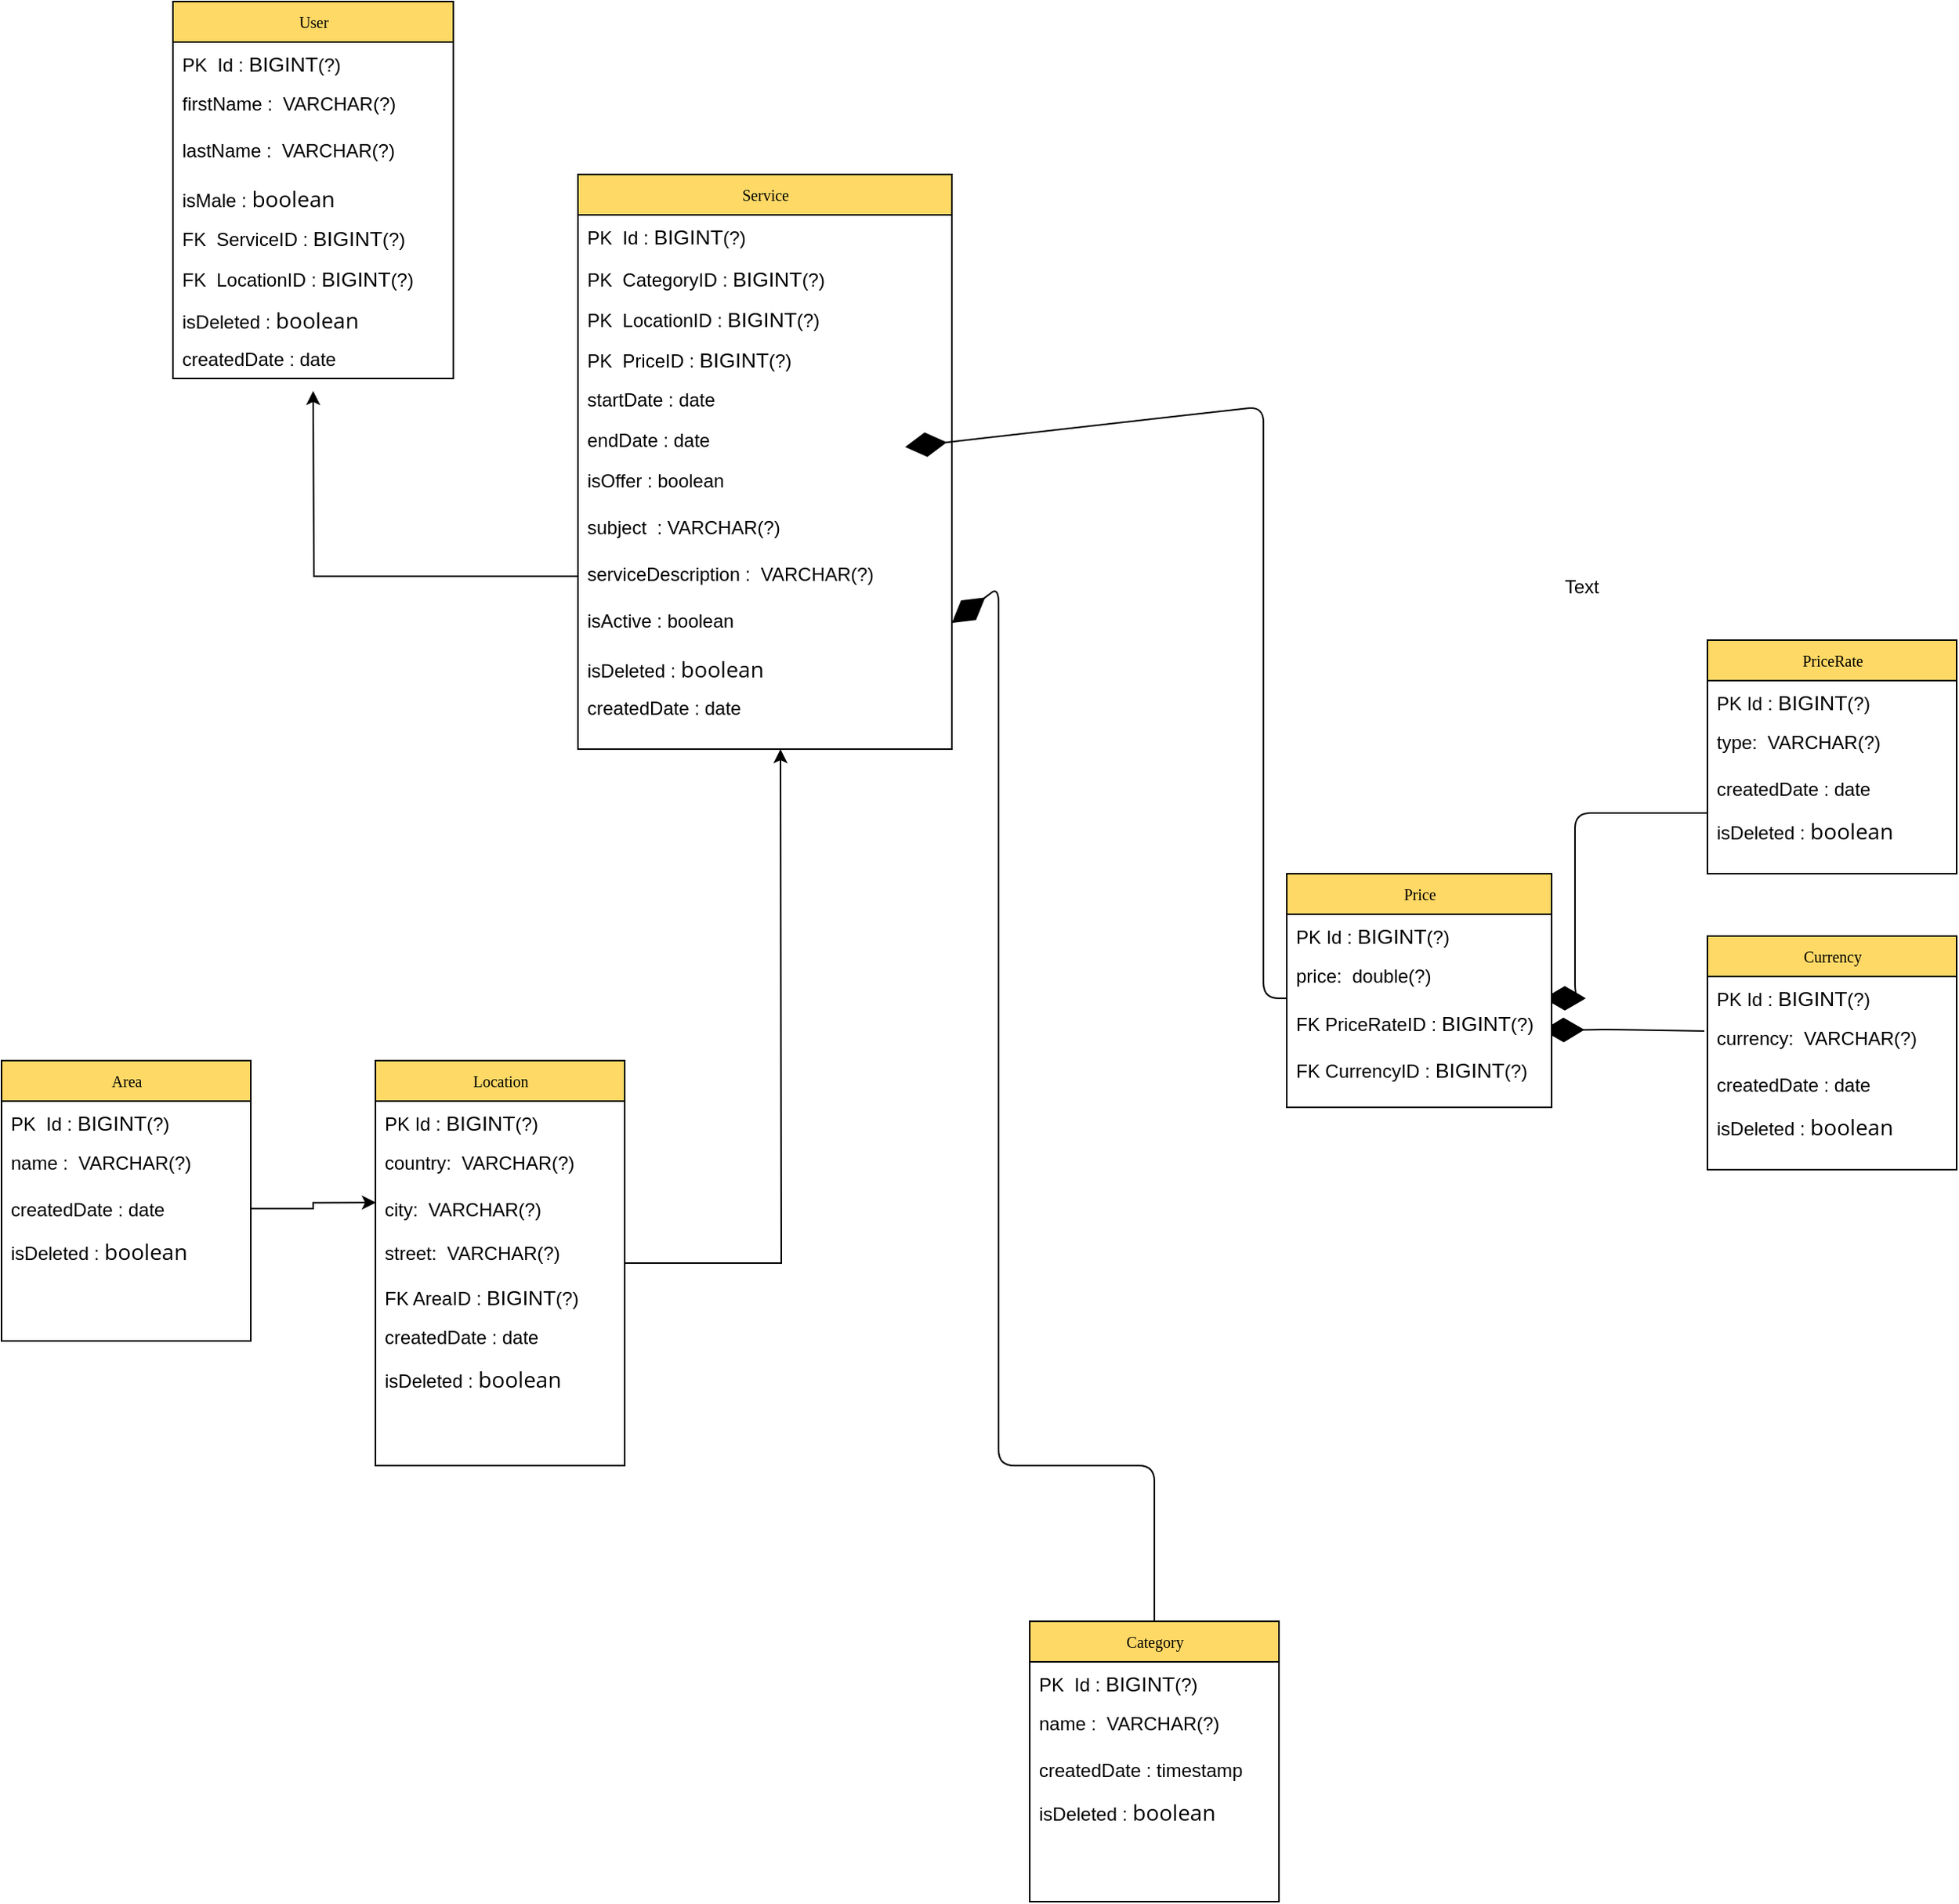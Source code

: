 <mxfile version="12.8.1" type="github">
  <diagram id="fjW9XBGuvEGNRJiDpevI" name="Page-1">
    <mxGraphModel dx="1923" dy="2013" grid="1" gridSize="10" guides="1" tooltips="1" connect="1" arrows="1" fold="1" page="1" pageScale="1" pageWidth="850" pageHeight="1100" math="0" shadow="0">
      <root>
        <mxCell id="0" />
        <mxCell id="1" parent="0" />
        <mxCell id="ZYrpAKafaMUzDecGM8QH-43" value="Category" style="swimlane;html=1;fontStyle=0;childLayout=stackLayout;horizontal=1;startSize=26;fillColor=#FFD966;horizontalStack=0;resizeParent=1;resizeLast=0;collapsible=1;marginBottom=0;swimlaneFillColor=#ffffff;rounded=0;shadow=0;comic=0;labelBackgroundColor=none;strokeWidth=1;fontFamily=Verdana;fontSize=10;align=center;" parent="1" vertex="1">
          <mxGeometry x="-170" y="500" width="160" height="180" as="geometry" />
        </mxCell>
        <mxCell id="4Ubxrk7s4MT3tRCv33ai-3" value="PK&amp;nbsp; Id :&amp;nbsp;&lt;span style=&quot;font-family: &amp;#34;arial&amp;#34; , &amp;#34;helvetica&amp;#34; , sans-serif ; font-size: 13.333px ; background-color: rgb(255 , 255 , 255)&quot;&gt;BIGINT&lt;/span&gt;(?)&lt;span style=&quot;font-family: &amp;#34;arial&amp;#34; , &amp;#34;helvetica&amp;#34; , sans-serif ; font-size: 13.333px ; background-color: rgb(255 , 255 , 255)&quot;&gt;&lt;br&gt;&amp;nbsp;&lt;/span&gt;" style="text;html=1;strokeColor=none;fillColor=none;align=left;verticalAlign=top;spacingLeft=4;spacingRight=4;whiteSpace=wrap;overflow=hidden;rotatable=0;points=[[0,0.5],[1,0.5]];portConstraint=eastwest;" vertex="1" parent="ZYrpAKafaMUzDecGM8QH-43">
          <mxGeometry y="26" width="160" height="26" as="geometry" />
        </mxCell>
        <mxCell id="ZYrpAKafaMUzDecGM8QH-44" value="name :&amp;nbsp; VARCHAR(?)" style="text;html=1;strokeColor=none;fillColor=none;align=left;verticalAlign=top;spacingLeft=4;spacingRight=4;whiteSpace=wrap;overflow=hidden;rotatable=0;points=[[0,0.5],[1,0.5]];portConstraint=eastwest;" parent="ZYrpAKafaMUzDecGM8QH-43" vertex="1">
          <mxGeometry y="52" width="160" height="30" as="geometry" />
        </mxCell>
        <mxCell id="4Ubxrk7s4MT3tRCv33ai-4" value="createdDate : timestamp" style="text;html=1;strokeColor=none;fillColor=none;align=left;verticalAlign=top;spacingLeft=4;spacingRight=4;whiteSpace=wrap;overflow=hidden;rotatable=0;points=[[0,0.5],[1,0.5]];portConstraint=eastwest;" vertex="1" parent="ZYrpAKafaMUzDecGM8QH-43">
          <mxGeometry y="82" width="160" height="26" as="geometry" />
        </mxCell>
        <mxCell id="4Ubxrk7s4MT3tRCv33ai-5" value="isDeleted :&amp;nbsp;&lt;span style=&quot;font-family: &amp;#34;open sans&amp;#34; , &amp;#34;arial&amp;#34; , sans-serif ; font-size: 14px&quot;&gt;boolean&lt;/span&gt;" style="text;html=1;strokeColor=none;fillColor=none;align=left;verticalAlign=top;spacingLeft=4;spacingRight=4;whiteSpace=wrap;overflow=hidden;rotatable=0;points=[[0,0.5],[1,0.5]];portConstraint=eastwest;" vertex="1" parent="ZYrpAKafaMUzDecGM8QH-43">
          <mxGeometry y="108" width="160" height="26" as="geometry" />
        </mxCell>
        <mxCell id="ZYrpAKafaMUzDecGM8QH-45" value="Service" style="swimlane;html=1;fontStyle=0;childLayout=stackLayout;horizontal=1;startSize=26;fillColor=#FFD966;horizontalStack=0;resizeParent=1;resizeLast=0;collapsible=1;marginBottom=0;swimlaneFillColor=#ffffff;rounded=0;shadow=0;comic=0;labelBackgroundColor=none;strokeWidth=1;fontFamily=Verdana;fontSize=10;align=center;" parent="1" vertex="1">
          <mxGeometry x="-460" y="-429" width="240" height="369" as="geometry" />
        </mxCell>
        <mxCell id="4Ubxrk7s4MT3tRCv33ai-59" value="PK&amp;nbsp; Id :&amp;nbsp;&lt;span style=&quot;font-family: &amp;#34;arial&amp;#34; , &amp;#34;helvetica&amp;#34; , sans-serif ; font-size: 13.333px ; background-color: rgb(255 , 255 , 255)&quot;&gt;BIGINT&lt;/span&gt;(?)&lt;span style=&quot;font-family: &amp;#34;arial&amp;#34; , &amp;#34;helvetica&amp;#34; , sans-serif ; font-size: 13.333px ; background-color: rgb(255 , 255 , 255)&quot;&gt;&lt;br&gt;&amp;nbsp;&lt;/span&gt;" style="text;html=1;strokeColor=none;fillColor=none;align=left;verticalAlign=top;spacingLeft=4;spacingRight=4;whiteSpace=wrap;overflow=hidden;rotatable=0;points=[[0,0.5],[1,0.5]];portConstraint=eastwest;" vertex="1" parent="ZYrpAKafaMUzDecGM8QH-45">
          <mxGeometry y="26" width="240" height="27" as="geometry" />
        </mxCell>
        <mxCell id="ZYrpAKafaMUzDecGM8QH-46" value="PK&amp;nbsp; CategoryID :&amp;nbsp;&lt;span style=&quot;font-family: &amp;#34;arial&amp;#34; , &amp;#34;helvetica&amp;#34; , sans-serif ; font-size: 13.333px ; background-color: rgb(255 , 255 , 255)&quot;&gt;BIGINT&lt;/span&gt;(?)&lt;span style=&quot;font-family: &amp;#34;arial&amp;#34; , &amp;#34;helvetica&amp;#34; , sans-serif ; font-size: 13.333px ; background-color: rgb(255 , 255 , 255)&quot;&gt;&lt;br&gt;&amp;nbsp;&lt;/span&gt;" style="text;html=1;strokeColor=none;fillColor=none;align=left;verticalAlign=top;spacingLeft=4;spacingRight=4;whiteSpace=wrap;overflow=hidden;rotatable=0;points=[[0,0.5],[1,0.5]];portConstraint=eastwest;" parent="ZYrpAKafaMUzDecGM8QH-45" vertex="1">
          <mxGeometry y="53" width="240" height="26" as="geometry" />
        </mxCell>
        <mxCell id="4Ubxrk7s4MT3tRCv33ai-65" value="PK&amp;nbsp; LocationID :&amp;nbsp;&lt;span style=&quot;font-family: &amp;#34;arial&amp;#34; , &amp;#34;helvetica&amp;#34; , sans-serif ; font-size: 13.333px ; background-color: rgb(255 , 255 , 255)&quot;&gt;BIGINT&lt;/span&gt;(?)&lt;span style=&quot;font-family: &amp;#34;arial&amp;#34; , &amp;#34;helvetica&amp;#34; , sans-serif ; font-size: 13.333px ; background-color: rgb(255 , 255 , 255)&quot;&gt;&lt;br&gt;&amp;nbsp;&lt;/span&gt;" style="text;html=1;strokeColor=none;fillColor=none;align=left;verticalAlign=top;spacingLeft=4;spacingRight=4;whiteSpace=wrap;overflow=hidden;rotatable=0;points=[[0,0.5],[1,0.5]];portConstraint=eastwest;" vertex="1" parent="ZYrpAKafaMUzDecGM8QH-45">
          <mxGeometry y="79" width="240" height="26" as="geometry" />
        </mxCell>
        <mxCell id="4Ubxrk7s4MT3tRCv33ai-66" value="PK&amp;nbsp; PriceID :&amp;nbsp;&lt;span style=&quot;font-family: &amp;#34;arial&amp;#34; , &amp;#34;helvetica&amp;#34; , sans-serif ; font-size: 13.333px ; background-color: rgb(255 , 255 , 255)&quot;&gt;BIGINT&lt;/span&gt;(?)&lt;span style=&quot;font-family: &amp;#34;arial&amp;#34; , &amp;#34;helvetica&amp;#34; , sans-serif ; font-size: 13.333px ; background-color: rgb(255 , 255 , 255)&quot;&gt;&lt;br&gt;&amp;nbsp;&lt;/span&gt;" style="text;html=1;strokeColor=none;fillColor=none;align=left;verticalAlign=top;spacingLeft=4;spacingRight=4;whiteSpace=wrap;overflow=hidden;rotatable=0;points=[[0,0.5],[1,0.5]];portConstraint=eastwest;" vertex="1" parent="ZYrpAKafaMUzDecGM8QH-45">
          <mxGeometry y="105" width="240" height="26" as="geometry" />
        </mxCell>
        <mxCell id="ZYrpAKafaMUzDecGM8QH-49" value="startDate : date" style="text;html=1;strokeColor=none;fillColor=none;align=left;verticalAlign=top;spacingLeft=4;spacingRight=4;whiteSpace=wrap;overflow=hidden;rotatable=0;points=[[0,0.5],[1,0.5]];portConstraint=eastwest;" parent="ZYrpAKafaMUzDecGM8QH-45" vertex="1">
          <mxGeometry y="131" width="240" height="26" as="geometry" />
        </mxCell>
        <mxCell id="4Ubxrk7s4MT3tRCv33ai-63" value="endDate : date" style="text;html=1;strokeColor=none;fillColor=none;align=left;verticalAlign=top;spacingLeft=4;spacingRight=4;whiteSpace=wrap;overflow=hidden;rotatable=0;points=[[0,0.5],[1,0.5]];portConstraint=eastwest;" vertex="1" parent="ZYrpAKafaMUzDecGM8QH-45">
          <mxGeometry y="157" width="240" height="26" as="geometry" />
        </mxCell>
        <mxCell id="ZYrpAKafaMUzDecGM8QH-51" value="isOffer : boolean" style="text;html=1;strokeColor=none;fillColor=none;align=left;verticalAlign=top;spacingLeft=4;spacingRight=4;whiteSpace=wrap;overflow=hidden;rotatable=0;points=[[0,0.5],[1,0.5]];portConstraint=eastwest;" parent="ZYrpAKafaMUzDecGM8QH-45" vertex="1">
          <mxGeometry y="183" width="240" height="30" as="geometry" />
        </mxCell>
        <mxCell id="ZYrpAKafaMUzDecGM8QH-52" value="subject&amp;nbsp; : VARCHAR(?)" style="text;html=1;strokeColor=none;fillColor=none;align=left;verticalAlign=top;spacingLeft=4;spacingRight=4;whiteSpace=wrap;overflow=hidden;rotatable=0;points=[[0,0.5],[1,0.5]];portConstraint=eastwest;" parent="ZYrpAKafaMUzDecGM8QH-45" vertex="1">
          <mxGeometry y="213" width="240" height="30" as="geometry" />
        </mxCell>
        <mxCell id="ZYrpAKafaMUzDecGM8QH-53" value="serviceDescription :&amp;nbsp; VARCHAR(?)" style="text;html=1;strokeColor=none;fillColor=none;align=left;verticalAlign=top;spacingLeft=4;spacingRight=4;whiteSpace=wrap;overflow=hidden;rotatable=0;points=[[0,0.5],[1,0.5]];portConstraint=eastwest;" parent="ZYrpAKafaMUzDecGM8QH-45" vertex="1">
          <mxGeometry y="243" width="240" height="30" as="geometry" />
        </mxCell>
        <mxCell id="ZYrpAKafaMUzDecGM8QH-54" value="isActive : boolean" style="text;html=1;strokeColor=none;fillColor=none;align=left;verticalAlign=top;spacingLeft=4;spacingRight=4;whiteSpace=wrap;overflow=hidden;rotatable=0;points=[[0,0.5],[1,0.5]];portConstraint=eastwest;" parent="ZYrpAKafaMUzDecGM8QH-45" vertex="1">
          <mxGeometry y="273" width="240" height="30" as="geometry" />
        </mxCell>
        <mxCell id="4Ubxrk7s4MT3tRCv33ai-61" value="isDeleted :&amp;nbsp;&lt;span style=&quot;font-family: &amp;#34;open sans&amp;#34; , &amp;#34;arial&amp;#34; , sans-serif ; font-size: 14px&quot;&gt;boolean&lt;/span&gt;" style="text;html=1;strokeColor=none;fillColor=none;align=left;verticalAlign=top;spacingLeft=4;spacingRight=4;whiteSpace=wrap;overflow=hidden;rotatable=0;points=[[0,0.5],[1,0.5]];portConstraint=eastwest;" vertex="1" parent="ZYrpAKafaMUzDecGM8QH-45">
          <mxGeometry y="303" width="240" height="26" as="geometry" />
        </mxCell>
        <mxCell id="4Ubxrk7s4MT3tRCv33ai-60" value="createdDate : date" style="text;html=1;strokeColor=none;fillColor=none;align=left;verticalAlign=top;spacingLeft=4;spacingRight=4;whiteSpace=wrap;overflow=hidden;rotatable=0;points=[[0,0.5],[1,0.5]];portConstraint=eastwest;" vertex="1" parent="ZYrpAKafaMUzDecGM8QH-45">
          <mxGeometry y="329" width="240" height="26" as="geometry" />
        </mxCell>
        <mxCell id="ZYrpAKafaMUzDecGM8QH-66" value="" style="endArrow=diamondThin;endFill=1;endSize=24;html=1;exitX=0;exitY=0.5;exitDx=0;exitDy=0;entryX=1;entryY=0.5;entryDx=0;entryDy=0;" parent="1" edge="1">
          <mxGeometry width="160" relative="1" as="geometry">
            <mxPoint y="100.0" as="sourcePoint" />
            <mxPoint x="-250" y="-254" as="targetPoint" />
            <Array as="points">
              <mxPoint x="-20" y="100" />
              <mxPoint x="-20" y="-280" />
            </Array>
          </mxGeometry>
        </mxCell>
        <mxCell id="ZYrpAKafaMUzDecGM8QH-68" value="" style="endArrow=diamondThin;endFill=1;endSize=24;html=1;exitX=0.5;exitY=0;exitDx=0;exitDy=0;entryX=1;entryY=0.5;entryDx=0;entryDy=0;" parent="1" source="ZYrpAKafaMUzDecGM8QH-43" target="ZYrpAKafaMUzDecGM8QH-54" edge="1">
          <mxGeometry width="160" relative="1" as="geometry">
            <mxPoint x="-370" y="110" as="sourcePoint" />
            <mxPoint x="-260" y="220" as="targetPoint" />
            <Array as="points">
              <mxPoint x="-90" y="400" />
              <mxPoint x="-190" y="400" />
              <mxPoint x="-190" y="265" />
              <mxPoint x="-190" y="-164" />
            </Array>
          </mxGeometry>
        </mxCell>
        <mxCell id="ZYrpAKafaMUzDecGM8QH-70" value="" style="endArrow=diamondThin;endFill=1;endSize=24;html=1;exitX=0;exitY=0.5;exitDx=0;exitDy=0;entryX=1;entryY=0.5;entryDx=0;entryDy=0;" parent="1" edge="1">
          <mxGeometry width="160" relative="1" as="geometry">
            <mxPoint x="265" y="-19" as="sourcePoint" />
            <mxPoint x="160" y="100.0" as="targetPoint" />
            <Array as="points">
              <mxPoint x="180" y="-19" />
              <mxPoint x="180" y="100" />
            </Array>
          </mxGeometry>
        </mxCell>
        <mxCell id="ZYrpAKafaMUzDecGM8QH-71" value="" style="endArrow=diamondThin;endFill=1;endSize=24;html=1;entryX=0.995;entryY=0.614;entryDx=0;entryDy=0;entryPerimeter=0;" parent="1" edge="1">
          <mxGeometry width="160" relative="1" as="geometry">
            <mxPoint x="263" y="121" as="sourcePoint" />
            <mxPoint x="159.2" y="120.52" as="targetPoint" />
            <Array as="points">
              <mxPoint x="200" y="120" />
            </Array>
          </mxGeometry>
        </mxCell>
        <mxCell id="4Ubxrk7s4MT3tRCv33ai-6" value="Area" style="swimlane;html=1;fontStyle=0;childLayout=stackLayout;horizontal=1;startSize=26;fillColor=#FFD966;horizontalStack=0;resizeParent=1;resizeLast=0;collapsible=1;marginBottom=0;swimlaneFillColor=#ffffff;rounded=0;shadow=0;comic=0;labelBackgroundColor=none;strokeWidth=1;fontFamily=Verdana;fontSize=10;align=center;" vertex="1" parent="1">
          <mxGeometry x="-830" y="140" width="160" height="180" as="geometry" />
        </mxCell>
        <mxCell id="4Ubxrk7s4MT3tRCv33ai-8" value="PK&amp;nbsp; Id :&amp;nbsp;&lt;span style=&quot;font-family: &amp;#34;arial&amp;#34; , &amp;#34;helvetica&amp;#34; , sans-serif ; font-size: 13.333px ; background-color: rgb(255 , 255 , 255)&quot;&gt;BIGINT&lt;/span&gt;(?)&lt;span style=&quot;font-family: &amp;#34;arial&amp;#34; , &amp;#34;helvetica&amp;#34; , sans-serif ; font-size: 13.333px ; background-color: rgb(255 , 255 , 255)&quot;&gt;&lt;br&gt;&amp;nbsp;&lt;/span&gt;" style="text;html=1;strokeColor=none;fillColor=none;align=left;verticalAlign=top;spacingLeft=4;spacingRight=4;whiteSpace=wrap;overflow=hidden;rotatable=0;points=[[0,0.5],[1,0.5]];portConstraint=eastwest;" vertex="1" parent="4Ubxrk7s4MT3tRCv33ai-6">
          <mxGeometry y="26" width="160" height="26" as="geometry" />
        </mxCell>
        <mxCell id="4Ubxrk7s4MT3tRCv33ai-7" value="name :&amp;nbsp; VARCHAR(?)" style="text;html=1;strokeColor=none;fillColor=none;align=left;verticalAlign=top;spacingLeft=4;spacingRight=4;whiteSpace=wrap;overflow=hidden;rotatable=0;points=[[0,0.5],[1,0.5]];portConstraint=eastwest;" vertex="1" parent="4Ubxrk7s4MT3tRCv33ai-6">
          <mxGeometry y="52" width="160" height="30" as="geometry" />
        </mxCell>
        <mxCell id="4Ubxrk7s4MT3tRCv33ai-9" value="createdDate : date" style="text;html=1;strokeColor=none;fillColor=none;align=left;verticalAlign=top;spacingLeft=4;spacingRight=4;whiteSpace=wrap;overflow=hidden;rotatable=0;points=[[0,0.5],[1,0.5]];portConstraint=eastwest;" vertex="1" parent="4Ubxrk7s4MT3tRCv33ai-6">
          <mxGeometry y="82" width="160" height="26" as="geometry" />
        </mxCell>
        <mxCell id="4Ubxrk7s4MT3tRCv33ai-10" value="isDeleted :&amp;nbsp;&lt;span style=&quot;font-family: &amp;#34;open sans&amp;#34; , &amp;#34;arial&amp;#34; , sans-serif ; font-size: 14px&quot;&gt;boolean&lt;/span&gt;" style="text;html=1;strokeColor=none;fillColor=none;align=left;verticalAlign=top;spacingLeft=4;spacingRight=4;whiteSpace=wrap;overflow=hidden;rotatable=0;points=[[0,0.5],[1,0.5]];portConstraint=eastwest;" vertex="1" parent="4Ubxrk7s4MT3tRCv33ai-6">
          <mxGeometry y="108" width="160" height="26" as="geometry" />
        </mxCell>
        <mxCell id="4Ubxrk7s4MT3tRCv33ai-11" value="User" style="swimlane;html=1;fontStyle=0;childLayout=stackLayout;horizontal=1;startSize=26;fillColor=#FFD966;horizontalStack=0;resizeParent=1;resizeLast=0;collapsible=1;marginBottom=0;swimlaneFillColor=#ffffff;rounded=0;shadow=0;comic=0;labelBackgroundColor=none;strokeWidth=1;fontFamily=Verdana;fontSize=10;align=center;" vertex="1" parent="1">
          <mxGeometry x="-720" y="-540" width="180" height="242" as="geometry" />
        </mxCell>
        <mxCell id="4Ubxrk7s4MT3tRCv33ai-13" value="PK&amp;nbsp; Id :&amp;nbsp;&lt;span style=&quot;font-family: &amp;#34;arial&amp;#34; , &amp;#34;helvetica&amp;#34; , sans-serif ; font-size: 13.333px ; background-color: rgb(255 , 255 , 255)&quot;&gt;BIGINT&lt;/span&gt;(?)&lt;span style=&quot;font-family: &amp;#34;arial&amp;#34; , &amp;#34;helvetica&amp;#34; , sans-serif ; font-size: 13.333px ; background-color: rgb(255 , 255 , 255)&quot;&gt;&lt;br&gt;&amp;nbsp;&lt;/span&gt;" style="text;html=1;strokeColor=none;fillColor=none;align=left;verticalAlign=top;spacingLeft=4;spacingRight=4;whiteSpace=wrap;overflow=hidden;rotatable=0;points=[[0,0.5],[1,0.5]];portConstraint=eastwest;" vertex="1" parent="4Ubxrk7s4MT3tRCv33ai-11">
          <mxGeometry y="26" width="180" height="26" as="geometry" />
        </mxCell>
        <mxCell id="4Ubxrk7s4MT3tRCv33ai-12" value="firstName :&amp;nbsp; VARCHAR(?)" style="text;html=1;strokeColor=none;fillColor=none;align=left;verticalAlign=top;spacingLeft=4;spacingRight=4;whiteSpace=wrap;overflow=hidden;rotatable=0;points=[[0,0.5],[1,0.5]];portConstraint=eastwest;" vertex="1" parent="4Ubxrk7s4MT3tRCv33ai-11">
          <mxGeometry y="52" width="180" height="30" as="geometry" />
        </mxCell>
        <mxCell id="4Ubxrk7s4MT3tRCv33ai-18" value="lastName :&amp;nbsp; VARCHAR(?)" style="text;html=1;strokeColor=none;fillColor=none;align=left;verticalAlign=top;spacingLeft=4;spacingRight=4;whiteSpace=wrap;overflow=hidden;rotatable=0;points=[[0,0.5],[1,0.5]];portConstraint=eastwest;" vertex="1" parent="4Ubxrk7s4MT3tRCv33ai-11">
          <mxGeometry y="82" width="180" height="30" as="geometry" />
        </mxCell>
        <mxCell id="4Ubxrk7s4MT3tRCv33ai-15" value="isMale :&amp;nbsp;&lt;span style=&quot;font-family: &amp;#34;open sans&amp;#34; , &amp;#34;arial&amp;#34; , sans-serif ; font-size: 14px&quot;&gt;boolean&lt;/span&gt;" style="text;html=1;strokeColor=none;fillColor=none;align=left;verticalAlign=top;spacingLeft=4;spacingRight=4;whiteSpace=wrap;overflow=hidden;rotatable=0;points=[[0,0.5],[1,0.5]];portConstraint=eastwest;" vertex="1" parent="4Ubxrk7s4MT3tRCv33ai-11">
          <mxGeometry y="112" width="180" height="26" as="geometry" />
        </mxCell>
        <mxCell id="4Ubxrk7s4MT3tRCv33ai-56" value="FK&amp;nbsp; ServiceID :&amp;nbsp;&lt;span style=&quot;font-family: &amp;#34;arial&amp;#34; , &amp;#34;helvetica&amp;#34; , sans-serif ; font-size: 13.333px ; background-color: rgb(255 , 255 , 255)&quot;&gt;BIGINT&lt;/span&gt;(?)&lt;span style=&quot;font-family: &amp;#34;arial&amp;#34; , &amp;#34;helvetica&amp;#34; , sans-serif ; font-size: 13.333px ; background-color: rgb(255 , 255 , 255)&quot;&gt;&lt;br&gt;&amp;nbsp;&lt;/span&gt;" style="text;html=1;strokeColor=none;fillColor=none;align=left;verticalAlign=top;spacingLeft=4;spacingRight=4;whiteSpace=wrap;overflow=hidden;rotatable=0;points=[[0,0.5],[1,0.5]];portConstraint=eastwest;" vertex="1" parent="4Ubxrk7s4MT3tRCv33ai-11">
          <mxGeometry y="138" width="180" height="26" as="geometry" />
        </mxCell>
        <mxCell id="4Ubxrk7s4MT3tRCv33ai-57" value="FK&amp;nbsp; LocationID :&amp;nbsp;&lt;span style=&quot;font-family: &amp;#34;arial&amp;#34; , &amp;#34;helvetica&amp;#34; , sans-serif ; font-size: 13.333px ; background-color: rgb(255 , 255 , 255)&quot;&gt;BIGINT&lt;/span&gt;(?)&lt;span style=&quot;font-family: &amp;#34;arial&amp;#34; , &amp;#34;helvetica&amp;#34; , sans-serif ; font-size: 13.333px ; background-color: rgb(255 , 255 , 255)&quot;&gt;&lt;br&gt;&amp;nbsp;&lt;/span&gt;" style="text;html=1;strokeColor=none;fillColor=none;align=left;verticalAlign=top;spacingLeft=4;spacingRight=4;whiteSpace=wrap;overflow=hidden;rotatable=0;points=[[0,0.5],[1,0.5]];portConstraint=eastwest;" vertex="1" parent="4Ubxrk7s4MT3tRCv33ai-11">
          <mxGeometry y="164" width="180" height="26" as="geometry" />
        </mxCell>
        <mxCell id="4Ubxrk7s4MT3tRCv33ai-14" value="isDeleted :&amp;nbsp;&lt;span style=&quot;font-family: &amp;#34;open sans&amp;#34; , &amp;#34;arial&amp;#34; , sans-serif ; font-size: 14px&quot;&gt;boolean&lt;/span&gt;" style="text;html=1;strokeColor=none;fillColor=none;align=left;verticalAlign=top;spacingLeft=4;spacingRight=4;whiteSpace=wrap;overflow=hidden;rotatable=0;points=[[0,0.5],[1,0.5]];portConstraint=eastwest;" vertex="1" parent="4Ubxrk7s4MT3tRCv33ai-11">
          <mxGeometry y="190" width="180" height="26" as="geometry" />
        </mxCell>
        <mxCell id="4Ubxrk7s4MT3tRCv33ai-58" value="createdDate : date" style="text;html=1;strokeColor=none;fillColor=none;align=left;verticalAlign=top;spacingLeft=4;spacingRight=4;whiteSpace=wrap;overflow=hidden;rotatable=0;points=[[0,0.5],[1,0.5]];portConstraint=eastwest;" vertex="1" parent="4Ubxrk7s4MT3tRCv33ai-11">
          <mxGeometry y="216" width="180" height="26" as="geometry" />
        </mxCell>
        <mxCell id="4Ubxrk7s4MT3tRCv33ai-68" style="edgeStyle=orthogonalEdgeStyle;rounded=0;orthogonalLoop=1;jettySize=auto;html=1;" edge="1" parent="1" source="4Ubxrk7s4MT3tRCv33ai-19">
          <mxGeometry relative="1" as="geometry">
            <mxPoint x="-330" y="-60" as="targetPoint" />
          </mxGeometry>
        </mxCell>
        <mxCell id="4Ubxrk7s4MT3tRCv33ai-19" value="Location" style="swimlane;html=1;fontStyle=0;childLayout=stackLayout;horizontal=1;startSize=26;fillColor=#FFD966;horizontalStack=0;resizeParent=1;resizeLast=0;collapsible=1;marginBottom=0;swimlaneFillColor=#ffffff;rounded=0;shadow=0;comic=0;labelBackgroundColor=none;strokeWidth=1;fontFamily=Verdana;fontSize=10;align=center;" vertex="1" parent="1">
          <mxGeometry x="-590" y="140" width="160" height="260" as="geometry" />
        </mxCell>
        <mxCell id="4Ubxrk7s4MT3tRCv33ai-21" value="PK Id :&amp;nbsp;&lt;span style=&quot;font-family: &amp;#34;arial&amp;#34; , &amp;#34;helvetica&amp;#34; , sans-serif ; font-size: 13.333px ; background-color: rgb(255 , 255 , 255)&quot;&gt;BIGINT&lt;/span&gt;(?)&lt;span style=&quot;font-family: &amp;#34;arial&amp;#34; , &amp;#34;helvetica&amp;#34; , sans-serif ; font-size: 13.333px ; background-color: rgb(255 , 255 , 255)&quot;&gt;&lt;br&gt;&amp;nbsp;&lt;/span&gt;" style="text;html=1;strokeColor=none;fillColor=none;align=left;verticalAlign=top;spacingLeft=4;spacingRight=4;whiteSpace=wrap;overflow=hidden;rotatable=0;points=[[0,0.5],[1,0.5]];portConstraint=eastwest;" vertex="1" parent="4Ubxrk7s4MT3tRCv33ai-19">
          <mxGeometry y="26" width="160" height="26" as="geometry" />
        </mxCell>
        <mxCell id="4Ubxrk7s4MT3tRCv33ai-20" value="country:&amp;nbsp; VARCHAR(?)" style="text;html=1;strokeColor=none;fillColor=none;align=left;verticalAlign=top;spacingLeft=4;spacingRight=4;whiteSpace=wrap;overflow=hidden;rotatable=0;points=[[0,0.5],[1,0.5]];portConstraint=eastwest;" vertex="1" parent="4Ubxrk7s4MT3tRCv33ai-19">
          <mxGeometry y="52" width="160" height="30" as="geometry" />
        </mxCell>
        <mxCell id="4Ubxrk7s4MT3tRCv33ai-25" value="city:&amp;nbsp; VARCHAR(?)" style="text;html=1;strokeColor=none;fillColor=none;align=left;verticalAlign=top;spacingLeft=4;spacingRight=4;whiteSpace=wrap;overflow=hidden;rotatable=0;points=[[0,0.5],[1,0.5]];portConstraint=eastwest;" vertex="1" parent="4Ubxrk7s4MT3tRCv33ai-19">
          <mxGeometry y="82" width="160" height="28" as="geometry" />
        </mxCell>
        <mxCell id="4Ubxrk7s4MT3tRCv33ai-28" value="street:&amp;nbsp; VARCHAR(?)" style="text;html=1;strokeColor=none;fillColor=none;align=left;verticalAlign=top;spacingLeft=4;spacingRight=4;whiteSpace=wrap;overflow=hidden;rotatable=0;points=[[0,0.5],[1,0.5]];portConstraint=eastwest;" vertex="1" parent="4Ubxrk7s4MT3tRCv33ai-19">
          <mxGeometry y="110" width="160" height="28" as="geometry" />
        </mxCell>
        <mxCell id="4Ubxrk7s4MT3tRCv33ai-26" value="FK AreaID :&amp;nbsp;&lt;span style=&quot;font-family: &amp;#34;arial&amp;#34; , &amp;#34;helvetica&amp;#34; , sans-serif ; font-size: 13.333px ; background-color: rgb(255 , 255 , 255)&quot;&gt;BIGINT&lt;/span&gt;(?)&lt;span style=&quot;font-family: &amp;#34;arial&amp;#34; , &amp;#34;helvetica&amp;#34; , sans-serif ; font-size: 13.333px ; background-color: rgb(255 , 255 , 255)&quot;&gt;&lt;br&gt;&amp;nbsp;&lt;/span&gt;" style="text;html=1;strokeColor=none;fillColor=none;align=left;verticalAlign=top;spacingLeft=4;spacingRight=4;whiteSpace=wrap;overflow=hidden;rotatable=0;points=[[0,0.5],[1,0.5]];portConstraint=eastwest;" vertex="1" parent="4Ubxrk7s4MT3tRCv33ai-19">
          <mxGeometry y="138" width="160" height="26" as="geometry" />
        </mxCell>
        <mxCell id="4Ubxrk7s4MT3tRCv33ai-22" value="createdDate : date" style="text;html=1;strokeColor=none;fillColor=none;align=left;verticalAlign=top;spacingLeft=4;spacingRight=4;whiteSpace=wrap;overflow=hidden;rotatable=0;points=[[0,0.5],[1,0.5]];portConstraint=eastwest;" vertex="1" parent="4Ubxrk7s4MT3tRCv33ai-19">
          <mxGeometry y="164" width="160" height="26" as="geometry" />
        </mxCell>
        <mxCell id="4Ubxrk7s4MT3tRCv33ai-23" value="isDeleted :&amp;nbsp;&lt;span style=&quot;font-family: &amp;#34;open sans&amp;#34; , &amp;#34;arial&amp;#34; , sans-serif ; font-size: 14px&quot;&gt;boolean&lt;/span&gt;" style="text;html=1;strokeColor=none;fillColor=none;align=left;verticalAlign=top;spacingLeft=4;spacingRight=4;whiteSpace=wrap;overflow=hidden;rotatable=0;points=[[0,0.5],[1,0.5]];portConstraint=eastwest;" vertex="1" parent="4Ubxrk7s4MT3tRCv33ai-19">
          <mxGeometry y="190" width="160" height="26" as="geometry" />
        </mxCell>
        <mxCell id="4Ubxrk7s4MT3tRCv33ai-32" value="Currency" style="swimlane;html=1;fontStyle=0;childLayout=stackLayout;horizontal=1;startSize=26;fillColor=#FFD966;horizontalStack=0;resizeParent=1;resizeLast=0;collapsible=1;marginBottom=0;swimlaneFillColor=#ffffff;rounded=0;shadow=0;comic=0;labelBackgroundColor=none;strokeWidth=1;fontFamily=Verdana;fontSize=10;align=center;" vertex="1" parent="1">
          <mxGeometry x="265" y="60" width="160" height="150" as="geometry" />
        </mxCell>
        <mxCell id="4Ubxrk7s4MT3tRCv33ai-33" value="PK Id :&amp;nbsp;&lt;span style=&quot;font-family: &amp;#34;arial&amp;#34; , &amp;#34;helvetica&amp;#34; , sans-serif ; font-size: 13.333px ; background-color: rgb(255 , 255 , 255)&quot;&gt;BIGINT&lt;/span&gt;(?)&lt;span style=&quot;font-family: &amp;#34;arial&amp;#34; , &amp;#34;helvetica&amp;#34; , sans-serif ; font-size: 13.333px ; background-color: rgb(255 , 255 , 255)&quot;&gt;&lt;br&gt;&amp;nbsp;&lt;/span&gt;" style="text;html=1;strokeColor=none;fillColor=none;align=left;verticalAlign=top;spacingLeft=4;spacingRight=4;whiteSpace=wrap;overflow=hidden;rotatable=0;points=[[0,0.5],[1,0.5]];portConstraint=eastwest;" vertex="1" parent="4Ubxrk7s4MT3tRCv33ai-32">
          <mxGeometry y="26" width="160" height="26" as="geometry" />
        </mxCell>
        <mxCell id="4Ubxrk7s4MT3tRCv33ai-34" value="currency:&amp;nbsp; VARCHAR(?)" style="text;html=1;strokeColor=none;fillColor=none;align=left;verticalAlign=top;spacingLeft=4;spacingRight=4;whiteSpace=wrap;overflow=hidden;rotatable=0;points=[[0,0.5],[1,0.5]];portConstraint=eastwest;" vertex="1" parent="4Ubxrk7s4MT3tRCv33ai-32">
          <mxGeometry y="52" width="160" height="30" as="geometry" />
        </mxCell>
        <mxCell id="4Ubxrk7s4MT3tRCv33ai-38" value="createdDate : date" style="text;html=1;strokeColor=none;fillColor=none;align=left;verticalAlign=top;spacingLeft=4;spacingRight=4;whiteSpace=wrap;overflow=hidden;rotatable=0;points=[[0,0.5],[1,0.5]];portConstraint=eastwest;" vertex="1" parent="4Ubxrk7s4MT3tRCv33ai-32">
          <mxGeometry y="82" width="160" height="26" as="geometry" />
        </mxCell>
        <mxCell id="4Ubxrk7s4MT3tRCv33ai-39" value="isDeleted :&amp;nbsp;&lt;span style=&quot;font-family: &amp;#34;open sans&amp;#34; , &amp;#34;arial&amp;#34; , sans-serif ; font-size: 14px&quot;&gt;boolean&lt;/span&gt;" style="text;html=1;strokeColor=none;fillColor=none;align=left;verticalAlign=top;spacingLeft=4;spacingRight=4;whiteSpace=wrap;overflow=hidden;rotatable=0;points=[[0,0.5],[1,0.5]];portConstraint=eastwest;" vertex="1" parent="4Ubxrk7s4MT3tRCv33ai-32">
          <mxGeometry y="108" width="160" height="26" as="geometry" />
        </mxCell>
        <mxCell id="4Ubxrk7s4MT3tRCv33ai-40" value="PriceRate" style="swimlane;html=1;fontStyle=0;childLayout=stackLayout;horizontal=1;startSize=26;fillColor=#FFD966;horizontalStack=0;resizeParent=1;resizeLast=0;collapsible=1;marginBottom=0;swimlaneFillColor=#ffffff;rounded=0;shadow=0;comic=0;labelBackgroundColor=none;strokeWidth=1;fontFamily=Verdana;fontSize=10;align=center;" vertex="1" parent="1">
          <mxGeometry x="265" y="-130" width="160" height="150" as="geometry" />
        </mxCell>
        <mxCell id="4Ubxrk7s4MT3tRCv33ai-41" value="PK Id :&amp;nbsp;&lt;span style=&quot;font-family: &amp;#34;arial&amp;#34; , &amp;#34;helvetica&amp;#34; , sans-serif ; font-size: 13.333px ; background-color: rgb(255 , 255 , 255)&quot;&gt;BIGINT&lt;/span&gt;(?)&lt;span style=&quot;font-family: &amp;#34;arial&amp;#34; , &amp;#34;helvetica&amp;#34; , sans-serif ; font-size: 13.333px ; background-color: rgb(255 , 255 , 255)&quot;&gt;&lt;br&gt;&amp;nbsp;&lt;/span&gt;" style="text;html=1;strokeColor=none;fillColor=none;align=left;verticalAlign=top;spacingLeft=4;spacingRight=4;whiteSpace=wrap;overflow=hidden;rotatable=0;points=[[0,0.5],[1,0.5]];portConstraint=eastwest;" vertex="1" parent="4Ubxrk7s4MT3tRCv33ai-40">
          <mxGeometry y="26" width="160" height="26" as="geometry" />
        </mxCell>
        <mxCell id="4Ubxrk7s4MT3tRCv33ai-42" value="type:&amp;nbsp; VARCHAR(?)" style="text;html=1;strokeColor=none;fillColor=none;align=left;verticalAlign=top;spacingLeft=4;spacingRight=4;whiteSpace=wrap;overflow=hidden;rotatable=0;points=[[0,0.5],[1,0.5]];portConstraint=eastwest;" vertex="1" parent="4Ubxrk7s4MT3tRCv33ai-40">
          <mxGeometry y="52" width="160" height="30" as="geometry" />
        </mxCell>
        <mxCell id="4Ubxrk7s4MT3tRCv33ai-43" value="createdDate : date" style="text;html=1;strokeColor=none;fillColor=none;align=left;verticalAlign=top;spacingLeft=4;spacingRight=4;whiteSpace=wrap;overflow=hidden;rotatable=0;points=[[0,0.5],[1,0.5]];portConstraint=eastwest;" vertex="1" parent="4Ubxrk7s4MT3tRCv33ai-40">
          <mxGeometry y="82" width="160" height="26" as="geometry" />
        </mxCell>
        <mxCell id="4Ubxrk7s4MT3tRCv33ai-44" value="isDeleted :&amp;nbsp;&lt;span style=&quot;font-family: &amp;#34;open sans&amp;#34; , &amp;#34;arial&amp;#34; , sans-serif ; font-size: 14px&quot;&gt;boolean&lt;/span&gt;" style="text;html=1;strokeColor=none;fillColor=none;align=left;verticalAlign=top;spacingLeft=4;spacingRight=4;whiteSpace=wrap;overflow=hidden;rotatable=0;points=[[0,0.5],[1,0.5]];portConstraint=eastwest;" vertex="1" parent="4Ubxrk7s4MT3tRCv33ai-40">
          <mxGeometry y="108" width="160" height="26" as="geometry" />
        </mxCell>
        <mxCell id="4Ubxrk7s4MT3tRCv33ai-46" value="Price" style="swimlane;html=1;fontStyle=0;childLayout=stackLayout;horizontal=1;startSize=26;fillColor=#FFD966;horizontalStack=0;resizeParent=1;resizeLast=0;collapsible=1;marginBottom=0;swimlaneFillColor=#ffffff;rounded=0;shadow=0;comic=0;labelBackgroundColor=none;strokeWidth=1;fontFamily=Verdana;fontSize=10;align=center;" vertex="1" parent="1">
          <mxGeometry x="-5" y="20" width="170" height="150" as="geometry" />
        </mxCell>
        <mxCell id="4Ubxrk7s4MT3tRCv33ai-47" value="PK Id :&amp;nbsp;&lt;span style=&quot;font-family: &amp;#34;arial&amp;#34; , &amp;#34;helvetica&amp;#34; , sans-serif ; font-size: 13.333px ; background-color: rgb(255 , 255 , 255)&quot;&gt;BIGINT&lt;/span&gt;(?)&lt;span style=&quot;font-family: &amp;#34;arial&amp;#34; , &amp;#34;helvetica&amp;#34; , sans-serif ; font-size: 13.333px ; background-color: rgb(255 , 255 , 255)&quot;&gt;&lt;br&gt;&amp;nbsp;&lt;/span&gt;" style="text;html=1;strokeColor=none;fillColor=none;align=left;verticalAlign=top;spacingLeft=4;spacingRight=4;whiteSpace=wrap;overflow=hidden;rotatable=0;points=[[0,0.5],[1,0.5]];portConstraint=eastwest;" vertex="1" parent="4Ubxrk7s4MT3tRCv33ai-46">
          <mxGeometry y="26" width="170" height="26" as="geometry" />
        </mxCell>
        <mxCell id="4Ubxrk7s4MT3tRCv33ai-48" value="price:&amp;nbsp; double(?)" style="text;html=1;strokeColor=none;fillColor=none;align=left;verticalAlign=top;spacingLeft=4;spacingRight=4;whiteSpace=wrap;overflow=hidden;rotatable=0;points=[[0,0.5],[1,0.5]];portConstraint=eastwest;" vertex="1" parent="4Ubxrk7s4MT3tRCv33ai-46">
          <mxGeometry y="52" width="170" height="30" as="geometry" />
        </mxCell>
        <mxCell id="4Ubxrk7s4MT3tRCv33ai-54" value="FK PriceRateID :&amp;nbsp;&lt;span style=&quot;font-family: &amp;#34;arial&amp;#34; , &amp;#34;helvetica&amp;#34; , sans-serif ; font-size: 13.333px ; background-color: rgb(255 , 255 , 255)&quot;&gt;BIGINT&lt;/span&gt;(?)&lt;span style=&quot;font-family: &amp;#34;arial&amp;#34; , &amp;#34;helvetica&amp;#34; , sans-serif ; font-size: 13.333px ; background-color: rgb(255 , 255 , 255)&quot;&gt;&lt;br&gt;&amp;nbsp;&lt;/span&gt;" style="text;html=1;strokeColor=none;fillColor=none;align=left;verticalAlign=top;spacingLeft=4;spacingRight=4;whiteSpace=wrap;overflow=hidden;rotatable=0;points=[[0,0.5],[1,0.5]];portConstraint=eastwest;" vertex="1" parent="4Ubxrk7s4MT3tRCv33ai-46">
          <mxGeometry y="82" width="170" height="30" as="geometry" />
        </mxCell>
        <mxCell id="4Ubxrk7s4MT3tRCv33ai-55" value="FK CurrencyID :&amp;nbsp;&lt;span style=&quot;font-family: &amp;#34;arial&amp;#34; , &amp;#34;helvetica&amp;#34; , sans-serif ; font-size: 13.333px ; background-color: rgb(255 , 255 , 255)&quot;&gt;BIGINT&lt;/span&gt;(?)&lt;span style=&quot;font-family: &amp;#34;arial&amp;#34; , &amp;#34;helvetica&amp;#34; , sans-serif ; font-size: 13.333px ; background-color: rgb(255 , 255 , 255)&quot;&gt;&lt;br&gt;&amp;nbsp;&lt;/span&gt;" style="text;html=1;strokeColor=none;fillColor=none;align=left;verticalAlign=top;spacingLeft=4;spacingRight=4;whiteSpace=wrap;overflow=hidden;rotatable=0;points=[[0,0.5],[1,0.5]];portConstraint=eastwest;" vertex="1" parent="4Ubxrk7s4MT3tRCv33ai-46">
          <mxGeometry y="112" width="170" height="30" as="geometry" />
        </mxCell>
        <mxCell id="4Ubxrk7s4MT3tRCv33ai-64" style="edgeStyle=orthogonalEdgeStyle;rounded=0;orthogonalLoop=1;jettySize=auto;html=1;" edge="1" parent="1" source="ZYrpAKafaMUzDecGM8QH-53">
          <mxGeometry relative="1" as="geometry">
            <mxPoint x="-630.0" y="-290" as="targetPoint" />
          </mxGeometry>
        </mxCell>
        <mxCell id="4Ubxrk7s4MT3tRCv33ai-67" style="edgeStyle=orthogonalEdgeStyle;rounded=0;orthogonalLoop=1;jettySize=auto;html=1;exitX=1;exitY=0.5;exitDx=0;exitDy=0;entryX=0.002;entryY=0.327;entryDx=0;entryDy=0;entryPerimeter=0;" edge="1" parent="1" source="4Ubxrk7s4MT3tRCv33ai-9" target="4Ubxrk7s4MT3tRCv33ai-25">
          <mxGeometry relative="1" as="geometry" />
        </mxCell>
        <mxCell id="4Ubxrk7s4MT3tRCv33ai-69" value="Text" style="text;html=1;align=center;verticalAlign=middle;resizable=0;points=[];autosize=1;" vertex="1" parent="1">
          <mxGeometry x="164" y="-174" width="40" height="20" as="geometry" />
        </mxCell>
      </root>
    </mxGraphModel>
  </diagram>
</mxfile>
